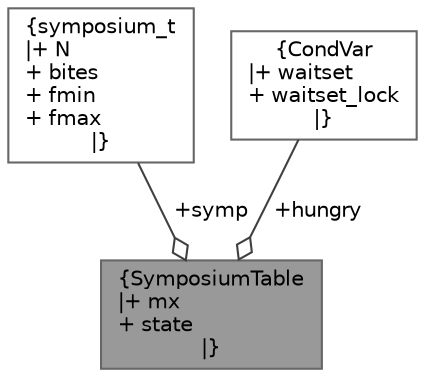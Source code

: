 digraph "SymposiumTable"
{
 // LATEX_PDF_SIZE
  bgcolor="transparent";
  edge [fontname=Helvetica,fontsize=10,labelfontname=Helvetica,labelfontsize=10];
  node [fontname=Helvetica,fontsize=10,shape=box,height=0.2,width=0.4];
  Node1 [label="{SymposiumTable\n|+ mx\l+ state\l|}",height=0.2,width=0.4,color="gray40", fillcolor="grey60", style="filled", fontcolor="black",tooltip="A symposium monitor."];
  Node2 -> Node1 [color="grey25",style="solid",label=" +symp" ,arrowhead="odiamond"];
  Node2 [label="{symposium_t\n|+ N\l+ bites\l+ fmin\l+ fmax\l|}",height=0.2,width=0.4,color="gray40", fillcolor="white", style="filled",URL="$structsymposium__t.html",tooltip="A symposium definition."];
  Node3 -> Node1 [color="grey25",style="solid",label=" +hungry" ,arrowhead="odiamond"];
  Node3 [label="{CondVar\n|+ waitset\l+ waitset_lock\l|}",height=0.2,width=0.4,color="gray40", fillcolor="white", style="filled",URL="$structCondVar.html",tooltip="Condition variables."];
}
